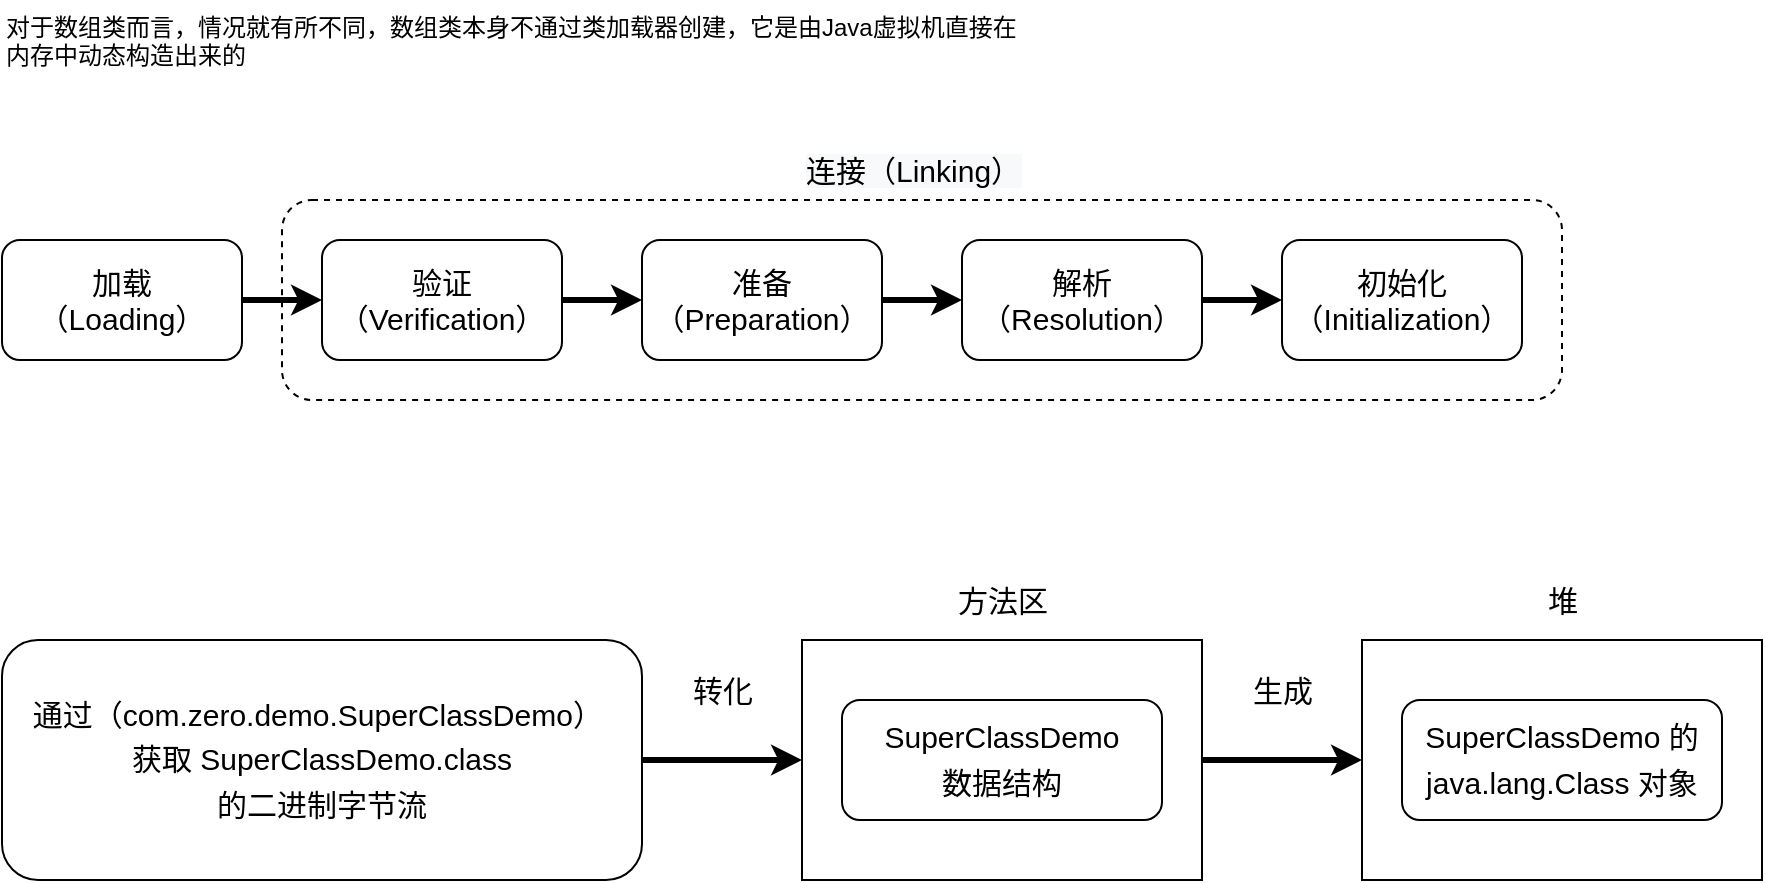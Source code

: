 <mxfile version="16.1.0" type="github">
  <diagram id="-mWLJTBbonc0lx5hOYRL" name="Page-1">
    <mxGraphModel dx="1221" dy="644" grid="1" gridSize="10" guides="1" tooltips="1" connect="1" arrows="1" fold="1" page="1" pageScale="1" pageWidth="827" pageHeight="1169" math="0" shadow="0">
      <root>
        <mxCell id="0" />
        <mxCell id="1" parent="0" />
        <mxCell id="H_NSW02naeDxwuSfX-ia-15" value="" style="rounded=1;whiteSpace=wrap;html=1;fontSize=15;dashed=1;" vertex="1" parent="1">
          <mxGeometry x="180" y="100" width="640" height="100" as="geometry" />
        </mxCell>
        <mxCell id="6yD3xclhxtMBLVO-UMyI-1" value="对于数组类而言，情况就有所不同，数组类本身不通过类加载器创建，它是由Java虚拟机直接在&#xa;内存中动态构造出来的" style="text;whiteSpace=wrap;html=1;" parent="1" vertex="1">
          <mxGeometry x="40" width="530" height="40" as="geometry" />
        </mxCell>
        <mxCell id="H_NSW02naeDxwuSfX-ia-7" value="" style="edgeStyle=orthogonalEdgeStyle;rounded=0;orthogonalLoop=1;jettySize=auto;html=1;fontSize=15;strokeWidth=3;" edge="1" parent="1" source="H_NSW02naeDxwuSfX-ia-2" target="H_NSW02naeDxwuSfX-ia-3">
          <mxGeometry relative="1" as="geometry" />
        </mxCell>
        <mxCell id="H_NSW02naeDxwuSfX-ia-2" value="&lt;font style=&quot;font-size: 15px&quot;&gt;加载&lt;br&gt;（Loading）&lt;/font&gt;" style="rounded=1;whiteSpace=wrap;html=1;" vertex="1" parent="1">
          <mxGeometry x="40" y="120" width="120" height="60" as="geometry" />
        </mxCell>
        <mxCell id="H_NSW02naeDxwuSfX-ia-8" value="" style="edgeStyle=orthogonalEdgeStyle;rounded=0;orthogonalLoop=1;jettySize=auto;html=1;fontSize=15;strokeWidth=3;" edge="1" parent="1" source="H_NSW02naeDxwuSfX-ia-3" target="H_NSW02naeDxwuSfX-ia-4">
          <mxGeometry relative="1" as="geometry" />
        </mxCell>
        <mxCell id="H_NSW02naeDxwuSfX-ia-3" value="&lt;font style=&quot;font-size: 15px&quot;&gt;验证&lt;br&gt;（Verification）&lt;/font&gt;" style="rounded=1;whiteSpace=wrap;html=1;" vertex="1" parent="1">
          <mxGeometry x="200" y="120" width="120" height="60" as="geometry" />
        </mxCell>
        <mxCell id="H_NSW02naeDxwuSfX-ia-9" value="" style="edgeStyle=orthogonalEdgeStyle;rounded=0;orthogonalLoop=1;jettySize=auto;html=1;fontSize=15;strokeWidth=3;" edge="1" parent="1" source="H_NSW02naeDxwuSfX-ia-4" target="H_NSW02naeDxwuSfX-ia-5">
          <mxGeometry relative="1" as="geometry" />
        </mxCell>
        <mxCell id="H_NSW02naeDxwuSfX-ia-4" value="&lt;font style=&quot;font-size: 15px&quot;&gt;准备&lt;br&gt;（Preparation）&lt;/font&gt;" style="rounded=1;whiteSpace=wrap;html=1;" vertex="1" parent="1">
          <mxGeometry x="360" y="120" width="120" height="60" as="geometry" />
        </mxCell>
        <mxCell id="H_NSW02naeDxwuSfX-ia-10" value="" style="edgeStyle=orthogonalEdgeStyle;rounded=0;orthogonalLoop=1;jettySize=auto;html=1;fontSize=15;strokeWidth=3;" edge="1" parent="1" source="H_NSW02naeDxwuSfX-ia-5" target="H_NSW02naeDxwuSfX-ia-6">
          <mxGeometry relative="1" as="geometry" />
        </mxCell>
        <mxCell id="H_NSW02naeDxwuSfX-ia-5" value="&lt;font style=&quot;font-size: 15px&quot;&gt;解析&lt;br&gt;（Resolution）&lt;/font&gt;" style="rounded=1;whiteSpace=wrap;html=1;" vertex="1" parent="1">
          <mxGeometry x="520" y="120" width="120" height="60" as="geometry" />
        </mxCell>
        <mxCell id="H_NSW02naeDxwuSfX-ia-6" value="&lt;font style=&quot;font-size: 15px&quot;&gt;初始化（Initialization）&lt;/font&gt;" style="rounded=1;whiteSpace=wrap;html=1;" vertex="1" parent="1">
          <mxGeometry x="680" y="120" width="120" height="60" as="geometry" />
        </mxCell>
        <mxCell id="H_NSW02naeDxwuSfX-ia-16" value="&lt;span style=&quot;color: rgb(0 , 0 , 0) ; font-family: &amp;#34;helvetica&amp;#34; ; font-size: 15px ; font-style: normal ; font-weight: 400 ; letter-spacing: normal ; text-align: center ; text-indent: 0px ; text-transform: none ; word-spacing: 0px ; background-color: rgb(248 , 249 , 250) ; display: inline ; float: none&quot;&gt;连接（Linking）&lt;/span&gt;" style="text;whiteSpace=wrap;html=1;fontSize=15;" vertex="1" parent="1">
          <mxGeometry x="440" y="70" width="120" height="30" as="geometry" />
        </mxCell>
        <mxCell id="H_NSW02naeDxwuSfX-ia-28" value="" style="edgeStyle=orthogonalEdgeStyle;rounded=0;orthogonalLoop=1;jettySize=auto;html=1;fontSize=15;strokeWidth=3;entryX=0;entryY=0.5;entryDx=0;entryDy=0;" edge="1" parent="1" source="H_NSW02naeDxwuSfX-ia-24" target="H_NSW02naeDxwuSfX-ia-31">
          <mxGeometry relative="1" as="geometry" />
        </mxCell>
        <mxCell id="H_NSW02naeDxwuSfX-ia-24" value="&lt;p style=&quot;line-height: 1.5&quot;&gt;通过（com.zero.demo.SuperClassDemo）&amp;nbsp;&lt;br&gt;获取 SuperClassDemo.class&lt;br&gt;的二进制字节流&lt;/p&gt;" style="rounded=1;whiteSpace=wrap;html=1;fontSize=15;verticalAlign=middle;" vertex="1" parent="1">
          <mxGeometry x="40" y="320" width="320" height="120" as="geometry" />
        </mxCell>
        <mxCell id="H_NSW02naeDxwuSfX-ia-29" value="转化" style="text;html=1;align=center;verticalAlign=middle;resizable=0;points=[];autosize=1;strokeColor=none;fillColor=none;fontSize=15;" vertex="1" parent="1">
          <mxGeometry x="375" y="335" width="50" height="20" as="geometry" />
        </mxCell>
        <mxCell id="H_NSW02naeDxwuSfX-ia-30" value="方法区" style="text;html=1;align=center;verticalAlign=middle;resizable=0;points=[];autosize=1;strokeColor=none;fillColor=none;fontSize=15;" vertex="1" parent="1">
          <mxGeometry x="510" y="290" width="60" height="20" as="geometry" />
        </mxCell>
        <mxCell id="H_NSW02naeDxwuSfX-ia-38" value="" style="edgeStyle=orthogonalEdgeStyle;rounded=0;orthogonalLoop=1;jettySize=auto;html=1;fontSize=15;strokeWidth=3;entryX=0;entryY=0.5;entryDx=0;entryDy=0;" edge="1" parent="1" source="H_NSW02naeDxwuSfX-ia-31" target="H_NSW02naeDxwuSfX-ia-34">
          <mxGeometry relative="1" as="geometry" />
        </mxCell>
        <mxCell id="H_NSW02naeDxwuSfX-ia-31" value="" style="rounded=0;whiteSpace=wrap;html=1;fontSize=15;" vertex="1" parent="1">
          <mxGeometry x="440" y="320" width="200" height="120" as="geometry" />
        </mxCell>
        <mxCell id="H_NSW02naeDxwuSfX-ia-32" value="&lt;p style=&quot;line-height: 1.5&quot;&gt;SuperClassDemo&lt;br&gt;数据结构&lt;/p&gt;" style="rounded=1;whiteSpace=wrap;html=1;fontSize=15;verticalAlign=middle;" vertex="1" parent="1">
          <mxGeometry x="460" y="350" width="160" height="60" as="geometry" />
        </mxCell>
        <mxCell id="H_NSW02naeDxwuSfX-ia-34" value="" style="rounded=0;whiteSpace=wrap;html=1;fontSize=15;" vertex="1" parent="1">
          <mxGeometry x="720" y="320" width="200" height="120" as="geometry" />
        </mxCell>
        <mxCell id="H_NSW02naeDxwuSfX-ia-35" value="堆" style="text;html=1;align=center;verticalAlign=middle;resizable=0;points=[];autosize=1;strokeColor=none;fillColor=none;fontSize=15;" vertex="1" parent="1">
          <mxGeometry x="805" y="290" width="30" height="20" as="geometry" />
        </mxCell>
        <mxCell id="H_NSW02naeDxwuSfX-ia-36" value="&lt;p style=&quot;line-height: 1.5&quot;&gt;SuperClassDemo 的&lt;br&gt;java.lang.Class 对象&lt;/p&gt;" style="rounded=1;whiteSpace=wrap;html=1;fontSize=15;verticalAlign=middle;" vertex="1" parent="1">
          <mxGeometry x="740" y="350" width="160" height="60" as="geometry" />
        </mxCell>
        <mxCell id="H_NSW02naeDxwuSfX-ia-40" value="生成" style="text;html=1;align=center;verticalAlign=middle;resizable=0;points=[];autosize=1;strokeColor=none;fillColor=none;fontSize=15;" vertex="1" parent="1">
          <mxGeometry x="655" y="335" width="50" height="20" as="geometry" />
        </mxCell>
      </root>
    </mxGraphModel>
  </diagram>
</mxfile>
